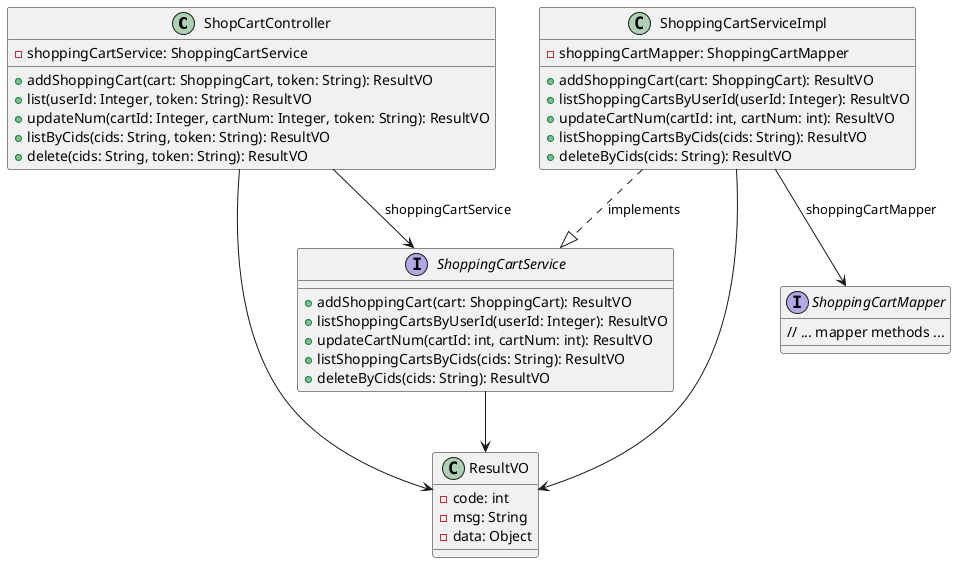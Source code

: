 @startuml

class ShopCartController {
    - shoppingCartService: ShoppingCartService
    + addShoppingCart(cart: ShoppingCart, token: String): ResultVO
    + list(userId: Integer, token: String): ResultVO
    + updateNum(cartId: Integer, cartNum: Integer, token: String): ResultVO
    + listByCids(cids: String, token: String): ResultVO
    + delete(cids: String, token: String): ResultVO
}

interface ShoppingCartService {
    + addShoppingCart(cart: ShoppingCart): ResultVO
    + listShoppingCartsByUserId(userId: Integer): ResultVO
    + updateCartNum(cartId: int, cartNum: int): ResultVO
    + listShoppingCartsByCids(cids: String): ResultVO
    + deleteByCids(cids: String): ResultVO
}

class ShoppingCartServiceImpl {
    - shoppingCartMapper: ShoppingCartMapper
    + addShoppingCart(cart: ShoppingCart): ResultVO
    + listShoppingCartsByUserId(userId: Integer): ResultVO
    + updateCartNum(cartId: int, cartNum: int): ResultVO
    + listShoppingCartsByCids(cids: String): ResultVO
    + deleteByCids(cids: String): ResultVO
}

interface ShoppingCartMapper {
    // ... mapper methods ...
}

class ResultVO {
    - code: int
    - msg: String
    - data: Object
}

ShopCartController --> ShoppingCartService : shoppingCartService
ShopCartController --> ResultVO
ShoppingCartService --> ResultVO
ShoppingCartServiceImpl ..|> ShoppingCartService : implements
ShoppingCartServiceImpl --> ShoppingCartMapper : shoppingCartMapper
ShoppingCartServiceImpl --> ResultVO

@enduml
